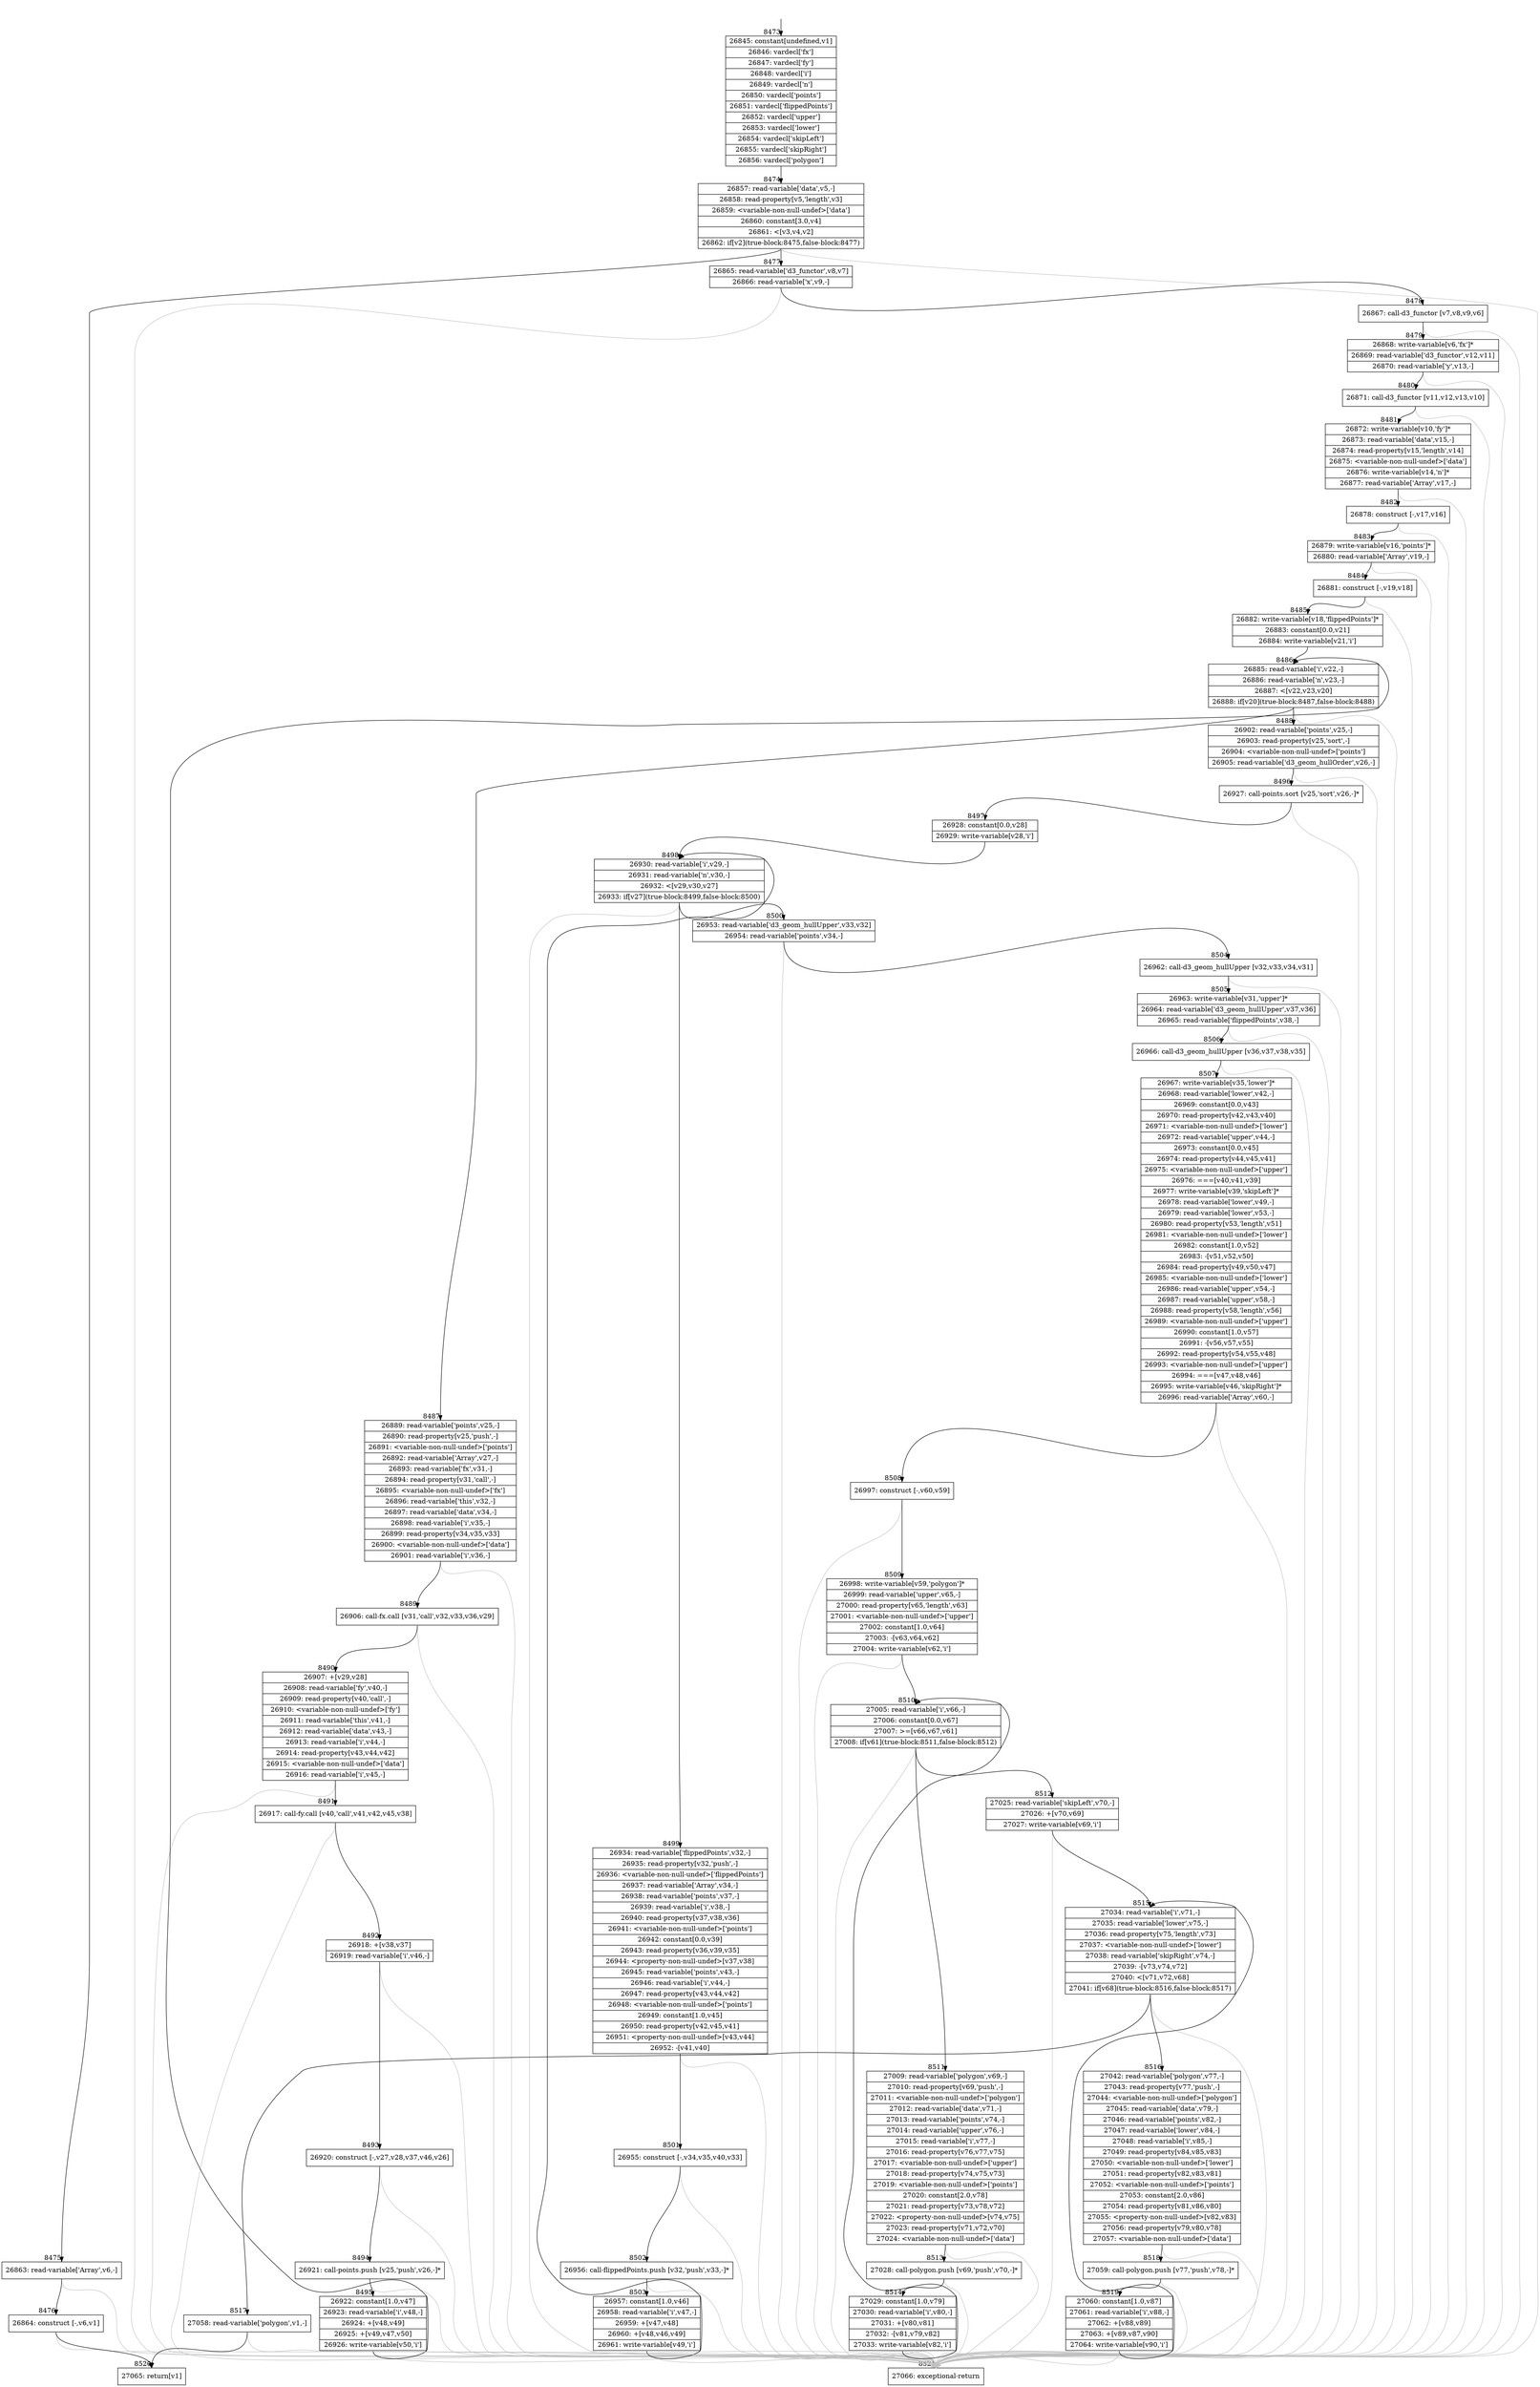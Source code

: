 digraph {
rankdir="TD"
BB_entry809[shape=none,label=""];
BB_entry809 -> BB8473 [tailport=s, headport=n, headlabel="    8473"]
BB8473 [shape=record label="{26845: constant[undefined,v1]|26846: vardecl['fx']|26847: vardecl['fy']|26848: vardecl['i']|26849: vardecl['n']|26850: vardecl['points']|26851: vardecl['flippedPoints']|26852: vardecl['upper']|26853: vardecl['lower']|26854: vardecl['skipLeft']|26855: vardecl['skipRight']|26856: vardecl['polygon']}" ] 
BB8473 -> BB8474 [tailport=s, headport=n, headlabel="      8474"]
BB8474 [shape=record label="{26857: read-variable['data',v5,-]|26858: read-property[v5,'length',v3]|26859: \<variable-non-null-undef\>['data']|26860: constant[3.0,v4]|26861: \<[v3,v4,v2]|26862: if[v2](true-block:8475,false-block:8477)}" ] 
BB8474 -> BB8475 [tailport=s, headport=n, headlabel="      8475"]
BB8474 -> BB8477 [tailport=s, headport=n, headlabel="      8477"]
BB8474 -> BB8521 [tailport=s, headport=n, color=gray, headlabel="      8521"]
BB8475 [shape=record label="{26863: read-variable['Array',v6,-]}" ] 
BB8475 -> BB8476 [tailport=s, headport=n, headlabel="      8476"]
BB8475 -> BB8521 [tailport=s, headport=n, color=gray]
BB8476 [shape=record label="{26864: construct [-,v6,v1]}" ] 
BB8476 -> BB8520 [tailport=s, headport=n, headlabel="      8520"]
BB8476 -> BB8521 [tailport=s, headport=n, color=gray]
BB8477 [shape=record label="{26865: read-variable['d3_functor',v8,v7]|26866: read-variable['x',v9,-]}" ] 
BB8477 -> BB8478 [tailport=s, headport=n, headlabel="      8478"]
BB8477 -> BB8521 [tailport=s, headport=n, color=gray]
BB8478 [shape=record label="{26867: call-d3_functor [v7,v8,v9,v6]}" ] 
BB8478 -> BB8479 [tailport=s, headport=n, headlabel="      8479"]
BB8478 -> BB8521 [tailport=s, headport=n, color=gray]
BB8479 [shape=record label="{26868: write-variable[v6,'fx']*|26869: read-variable['d3_functor',v12,v11]|26870: read-variable['y',v13,-]}" ] 
BB8479 -> BB8480 [tailport=s, headport=n, headlabel="      8480"]
BB8479 -> BB8521 [tailport=s, headport=n, color=gray]
BB8480 [shape=record label="{26871: call-d3_functor [v11,v12,v13,v10]}" ] 
BB8480 -> BB8481 [tailport=s, headport=n, headlabel="      8481"]
BB8480 -> BB8521 [tailport=s, headport=n, color=gray]
BB8481 [shape=record label="{26872: write-variable[v10,'fy']*|26873: read-variable['data',v15,-]|26874: read-property[v15,'length',v14]|26875: \<variable-non-null-undef\>['data']|26876: write-variable[v14,'n']*|26877: read-variable['Array',v17,-]}" ] 
BB8481 -> BB8482 [tailport=s, headport=n, headlabel="      8482"]
BB8481 -> BB8521 [tailport=s, headport=n, color=gray]
BB8482 [shape=record label="{26878: construct [-,v17,v16]}" ] 
BB8482 -> BB8483 [tailport=s, headport=n, headlabel="      8483"]
BB8482 -> BB8521 [tailport=s, headport=n, color=gray]
BB8483 [shape=record label="{26879: write-variable[v16,'points']*|26880: read-variable['Array',v19,-]}" ] 
BB8483 -> BB8484 [tailport=s, headport=n, headlabel="      8484"]
BB8483 -> BB8521 [tailport=s, headport=n, color=gray]
BB8484 [shape=record label="{26881: construct [-,v19,v18]}" ] 
BB8484 -> BB8485 [tailport=s, headport=n, headlabel="      8485"]
BB8484 -> BB8521 [tailport=s, headport=n, color=gray]
BB8485 [shape=record label="{26882: write-variable[v18,'flippedPoints']*|26883: constant[0.0,v21]|26884: write-variable[v21,'i']}" ] 
BB8485 -> BB8486 [tailport=s, headport=n, headlabel="      8486"]
BB8486 [shape=record label="{26885: read-variable['i',v22,-]|26886: read-variable['n',v23,-]|26887: \<[v22,v23,v20]|26888: if[v20](true-block:8487,false-block:8488)}" ] 
BB8486 -> BB8487 [tailport=s, headport=n, headlabel="      8487"]
BB8486 -> BB8488 [tailport=s, headport=n, headlabel="      8488"]
BB8486 -> BB8521 [tailport=s, headport=n, color=gray]
BB8487 [shape=record label="{26889: read-variable['points',v25,-]|26890: read-property[v25,'push',-]|26891: \<variable-non-null-undef\>['points']|26892: read-variable['Array',v27,-]|26893: read-variable['fx',v31,-]|26894: read-property[v31,'call',-]|26895: \<variable-non-null-undef\>['fx']|26896: read-variable['this',v32,-]|26897: read-variable['data',v34,-]|26898: read-variable['i',v35,-]|26899: read-property[v34,v35,v33]|26900: \<variable-non-null-undef\>['data']|26901: read-variable['i',v36,-]}" ] 
BB8487 -> BB8489 [tailport=s, headport=n, headlabel="      8489"]
BB8487 -> BB8521 [tailport=s, headport=n, color=gray]
BB8488 [shape=record label="{26902: read-variable['points',v25,-]|26903: read-property[v25,'sort',-]|26904: \<variable-non-null-undef\>['points']|26905: read-variable['d3_geom_hullOrder',v26,-]}" ] 
BB8488 -> BB8496 [tailport=s, headport=n, headlabel="      8496"]
BB8488 -> BB8521 [tailport=s, headport=n, color=gray]
BB8489 [shape=record label="{26906: call-fx.call [v31,'call',v32,v33,v36,v29]}" ] 
BB8489 -> BB8490 [tailport=s, headport=n, headlabel="      8490"]
BB8489 -> BB8521 [tailport=s, headport=n, color=gray]
BB8490 [shape=record label="{26907: +[v29,v28]|26908: read-variable['fy',v40,-]|26909: read-property[v40,'call',-]|26910: \<variable-non-null-undef\>['fy']|26911: read-variable['this',v41,-]|26912: read-variable['data',v43,-]|26913: read-variable['i',v44,-]|26914: read-property[v43,v44,v42]|26915: \<variable-non-null-undef\>['data']|26916: read-variable['i',v45,-]}" ] 
BB8490 -> BB8491 [tailport=s, headport=n, headlabel="      8491"]
BB8490 -> BB8521 [tailport=s, headport=n, color=gray]
BB8491 [shape=record label="{26917: call-fy.call [v40,'call',v41,v42,v45,v38]}" ] 
BB8491 -> BB8492 [tailport=s, headport=n, headlabel="      8492"]
BB8491 -> BB8521 [tailport=s, headport=n, color=gray]
BB8492 [shape=record label="{26918: +[v38,v37]|26919: read-variable['i',v46,-]}" ] 
BB8492 -> BB8493 [tailport=s, headport=n, headlabel="      8493"]
BB8492 -> BB8521 [tailport=s, headport=n, color=gray]
BB8493 [shape=record label="{26920: construct [-,v27,v28,v37,v46,v26]}" ] 
BB8493 -> BB8494 [tailport=s, headport=n, headlabel="      8494"]
BB8493 -> BB8521 [tailport=s, headport=n, color=gray]
BB8494 [shape=record label="{26921: call-points.push [v25,'push',v26,-]*}" ] 
BB8494 -> BB8495 [tailport=s, headport=n, headlabel="      8495"]
BB8494 -> BB8521 [tailport=s, headport=n, color=gray]
BB8495 [shape=record label="{26922: constant[1.0,v47]|26923: read-variable['i',v48,-]|26924: +[v48,v49]|26925: +[v49,v47,v50]|26926: write-variable[v50,'i']}" ] 
BB8495 -> BB8486 [tailport=s, headport=n]
BB8495 -> BB8521 [tailport=s, headport=n, color=gray]
BB8496 [shape=record label="{26927: call-points.sort [v25,'sort',v26,-]*}" ] 
BB8496 -> BB8497 [tailport=s, headport=n, headlabel="      8497"]
BB8496 -> BB8521 [tailport=s, headport=n, color=gray]
BB8497 [shape=record label="{26928: constant[0.0,v28]|26929: write-variable[v28,'i']}" ] 
BB8497 -> BB8498 [tailport=s, headport=n, headlabel="      8498"]
BB8498 [shape=record label="{26930: read-variable['i',v29,-]|26931: read-variable['n',v30,-]|26932: \<[v29,v30,v27]|26933: if[v27](true-block:8499,false-block:8500)}" ] 
BB8498 -> BB8499 [tailport=s, headport=n, headlabel="      8499"]
BB8498 -> BB8500 [tailport=s, headport=n, headlabel="      8500"]
BB8498 -> BB8521 [tailport=s, headport=n, color=gray]
BB8499 [shape=record label="{26934: read-variable['flippedPoints',v32,-]|26935: read-property[v32,'push',-]|26936: \<variable-non-null-undef\>['flippedPoints']|26937: read-variable['Array',v34,-]|26938: read-variable['points',v37,-]|26939: read-variable['i',v38,-]|26940: read-property[v37,v38,v36]|26941: \<variable-non-null-undef\>['points']|26942: constant[0.0,v39]|26943: read-property[v36,v39,v35]|26944: \<property-non-null-undef\>[v37,v38]|26945: read-variable['points',v43,-]|26946: read-variable['i',v44,-]|26947: read-property[v43,v44,v42]|26948: \<variable-non-null-undef\>['points']|26949: constant[1.0,v45]|26950: read-property[v42,v45,v41]|26951: \<property-non-null-undef\>[v43,v44]|26952: -[v41,v40]}" ] 
BB8499 -> BB8501 [tailport=s, headport=n, headlabel="      8501"]
BB8499 -> BB8521 [tailport=s, headport=n, color=gray]
BB8500 [shape=record label="{26953: read-variable['d3_geom_hullUpper',v33,v32]|26954: read-variable['points',v34,-]}" ] 
BB8500 -> BB8504 [tailport=s, headport=n, headlabel="      8504"]
BB8500 -> BB8521 [tailport=s, headport=n, color=gray]
BB8501 [shape=record label="{26955: construct [-,v34,v35,v40,v33]}" ] 
BB8501 -> BB8502 [tailport=s, headport=n, headlabel="      8502"]
BB8501 -> BB8521 [tailport=s, headport=n, color=gray]
BB8502 [shape=record label="{26956: call-flippedPoints.push [v32,'push',v33,-]*}" ] 
BB8502 -> BB8503 [tailport=s, headport=n, headlabel="      8503"]
BB8502 -> BB8521 [tailport=s, headport=n, color=gray]
BB8503 [shape=record label="{26957: constant[1.0,v46]|26958: read-variable['i',v47,-]|26959: +[v47,v48]|26960: +[v48,v46,v49]|26961: write-variable[v49,'i']}" ] 
BB8503 -> BB8498 [tailport=s, headport=n]
BB8503 -> BB8521 [tailport=s, headport=n, color=gray]
BB8504 [shape=record label="{26962: call-d3_geom_hullUpper [v32,v33,v34,v31]}" ] 
BB8504 -> BB8505 [tailport=s, headport=n, headlabel="      8505"]
BB8504 -> BB8521 [tailport=s, headport=n, color=gray]
BB8505 [shape=record label="{26963: write-variable[v31,'upper']*|26964: read-variable['d3_geom_hullUpper',v37,v36]|26965: read-variable['flippedPoints',v38,-]}" ] 
BB8505 -> BB8506 [tailport=s, headport=n, headlabel="      8506"]
BB8505 -> BB8521 [tailport=s, headport=n, color=gray]
BB8506 [shape=record label="{26966: call-d3_geom_hullUpper [v36,v37,v38,v35]}" ] 
BB8506 -> BB8507 [tailport=s, headport=n, headlabel="      8507"]
BB8506 -> BB8521 [tailport=s, headport=n, color=gray]
BB8507 [shape=record label="{26967: write-variable[v35,'lower']*|26968: read-variable['lower',v42,-]|26969: constant[0.0,v43]|26970: read-property[v42,v43,v40]|26971: \<variable-non-null-undef\>['lower']|26972: read-variable['upper',v44,-]|26973: constant[0.0,v45]|26974: read-property[v44,v45,v41]|26975: \<variable-non-null-undef\>['upper']|26976: ===[v40,v41,v39]|26977: write-variable[v39,'skipLeft']*|26978: read-variable['lower',v49,-]|26979: read-variable['lower',v53,-]|26980: read-property[v53,'length',v51]|26981: \<variable-non-null-undef\>['lower']|26982: constant[1.0,v52]|26983: -[v51,v52,v50]|26984: read-property[v49,v50,v47]|26985: \<variable-non-null-undef\>['lower']|26986: read-variable['upper',v54,-]|26987: read-variable['upper',v58,-]|26988: read-property[v58,'length',v56]|26989: \<variable-non-null-undef\>['upper']|26990: constant[1.0,v57]|26991: -[v56,v57,v55]|26992: read-property[v54,v55,v48]|26993: \<variable-non-null-undef\>['upper']|26994: ===[v47,v48,v46]|26995: write-variable[v46,'skipRight']*|26996: read-variable['Array',v60,-]}" ] 
BB8507 -> BB8508 [tailport=s, headport=n, headlabel="      8508"]
BB8507 -> BB8521 [tailport=s, headport=n, color=gray]
BB8508 [shape=record label="{26997: construct [-,v60,v59]}" ] 
BB8508 -> BB8509 [tailport=s, headport=n, headlabel="      8509"]
BB8508 -> BB8521 [tailport=s, headport=n, color=gray]
BB8509 [shape=record label="{26998: write-variable[v59,'polygon']*|26999: read-variable['upper',v65,-]|27000: read-property[v65,'length',v63]|27001: \<variable-non-null-undef\>['upper']|27002: constant[1.0,v64]|27003: -[v63,v64,v62]|27004: write-variable[v62,'i']}" ] 
BB8509 -> BB8510 [tailport=s, headport=n, headlabel="      8510"]
BB8509 -> BB8521 [tailport=s, headport=n, color=gray]
BB8510 [shape=record label="{27005: read-variable['i',v66,-]|27006: constant[0.0,v67]|27007: \>=[v66,v67,v61]|27008: if[v61](true-block:8511,false-block:8512)}" ] 
BB8510 -> BB8511 [tailport=s, headport=n, headlabel="      8511"]
BB8510 -> BB8512 [tailport=s, headport=n, headlabel="      8512"]
BB8510 -> BB8521 [tailport=s, headport=n, color=gray]
BB8511 [shape=record label="{27009: read-variable['polygon',v69,-]|27010: read-property[v69,'push',-]|27011: \<variable-non-null-undef\>['polygon']|27012: read-variable['data',v71,-]|27013: read-variable['points',v74,-]|27014: read-variable['upper',v76,-]|27015: read-variable['i',v77,-]|27016: read-property[v76,v77,v75]|27017: \<variable-non-null-undef\>['upper']|27018: read-property[v74,v75,v73]|27019: \<variable-non-null-undef\>['points']|27020: constant[2.0,v78]|27021: read-property[v73,v78,v72]|27022: \<property-non-null-undef\>[v74,v75]|27023: read-property[v71,v72,v70]|27024: \<variable-non-null-undef\>['data']}" ] 
BB8511 -> BB8513 [tailport=s, headport=n, headlabel="      8513"]
BB8511 -> BB8521 [tailport=s, headport=n, color=gray]
BB8512 [shape=record label="{27025: read-variable['skipLeft',v70,-]|27026: +[v70,v69]|27027: write-variable[v69,'i']}" ] 
BB8512 -> BB8515 [tailport=s, headport=n, headlabel="      8515"]
BB8512 -> BB8521 [tailport=s, headport=n, color=gray]
BB8513 [shape=record label="{27028: call-polygon.push [v69,'push',v70,-]*}" ] 
BB8513 -> BB8514 [tailport=s, headport=n, headlabel="      8514"]
BB8513 -> BB8521 [tailport=s, headport=n, color=gray]
BB8514 [shape=record label="{27029: constant[1.0,v79]|27030: read-variable['i',v80,-]|27031: +[v80,v81]|27032: -[v81,v79,v82]|27033: write-variable[v82,'i']}" ] 
BB8514 -> BB8510 [tailport=s, headport=n]
BB8514 -> BB8521 [tailport=s, headport=n, color=gray]
BB8515 [shape=record label="{27034: read-variable['i',v71,-]|27035: read-variable['lower',v75,-]|27036: read-property[v75,'length',v73]|27037: \<variable-non-null-undef\>['lower']|27038: read-variable['skipRight',v74,-]|27039: -[v73,v74,v72]|27040: \<[v71,v72,v68]|27041: if[v68](true-block:8516,false-block:8517)}" ] 
BB8515 -> BB8516 [tailport=s, headport=n, headlabel="      8516"]
BB8515 -> BB8517 [tailport=s, headport=n, headlabel="      8517"]
BB8515 -> BB8521 [tailport=s, headport=n, color=gray]
BB8516 [shape=record label="{27042: read-variable['polygon',v77,-]|27043: read-property[v77,'push',-]|27044: \<variable-non-null-undef\>['polygon']|27045: read-variable['data',v79,-]|27046: read-variable['points',v82,-]|27047: read-variable['lower',v84,-]|27048: read-variable['i',v85,-]|27049: read-property[v84,v85,v83]|27050: \<variable-non-null-undef\>['lower']|27051: read-property[v82,v83,v81]|27052: \<variable-non-null-undef\>['points']|27053: constant[2.0,v86]|27054: read-property[v81,v86,v80]|27055: \<property-non-null-undef\>[v82,v83]|27056: read-property[v79,v80,v78]|27057: \<variable-non-null-undef\>['data']}" ] 
BB8516 -> BB8518 [tailport=s, headport=n, headlabel="      8518"]
BB8516 -> BB8521 [tailport=s, headport=n, color=gray]
BB8517 [shape=record label="{27058: read-variable['polygon',v1,-]}" ] 
BB8517 -> BB8520 [tailport=s, headport=n]
BB8517 -> BB8521 [tailport=s, headport=n, color=gray]
BB8518 [shape=record label="{27059: call-polygon.push [v77,'push',v78,-]*}" ] 
BB8518 -> BB8519 [tailport=s, headport=n, headlabel="      8519"]
BB8518 -> BB8521 [tailport=s, headport=n, color=gray]
BB8519 [shape=record label="{27060: constant[1.0,v87]|27061: read-variable['i',v88,-]|27062: +[v88,v89]|27063: +[v89,v87,v90]|27064: write-variable[v90,'i']}" ] 
BB8519 -> BB8515 [tailport=s, headport=n]
BB8519 -> BB8521 [tailport=s, headport=n, color=gray]
BB8520 [shape=record label="{27065: return[v1]}" ] 
BB8521 [shape=record label="{27066: exceptional-return}" ] 
//#$~ 4812
}
